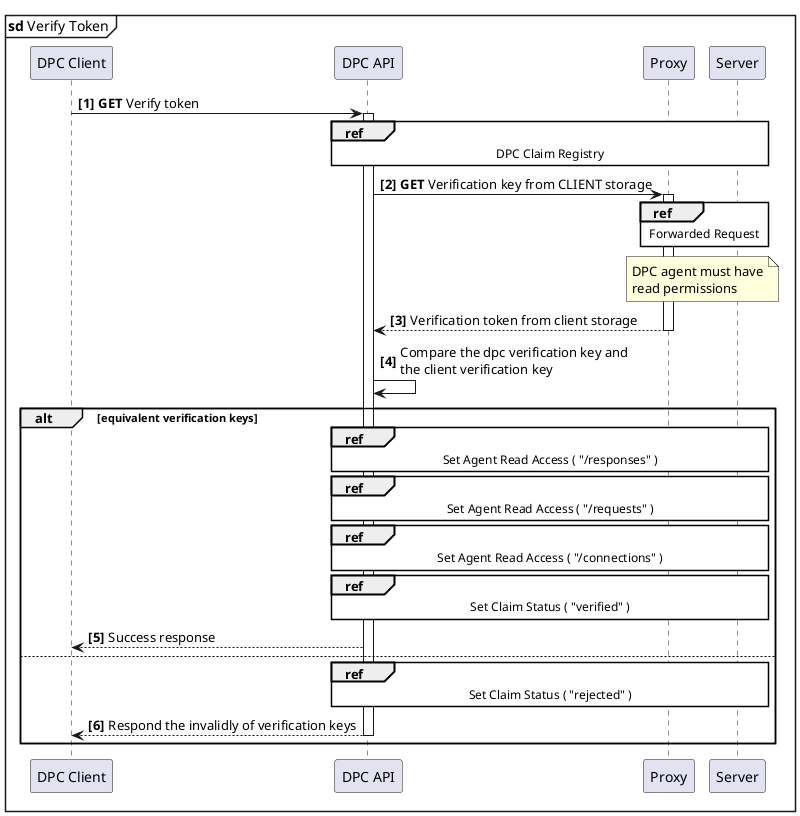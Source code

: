 @startuml
'https://plantuml.com/sequence-diagram

skinparam sequenceReferenceBackgroundColor white

mainframe **sd** Verify Token
autonumber 1 1 "<b>[0]"

participant "DPC Client" as DPC_Client
participant "DPC API" as DPC_API
participant "Proxy" as Proxy
participant "Server" as Server

DPC_Client  ->  DPC_API             ++  : **GET** Verify token
ref over DPC_API,Proxy,Server           : DPC Claim Registry
DPC_API     ->  Proxy               ++  : **GET** Verification key from CLIENT storage
ref over Proxy, Server                  : Forwarded Request
note over Proxy, Server
DPC agent must have
read permissions
end note
DPC_API     <-- Proxy               --  : Verification token from client storage
DPC_API     -> DPC_API                  : Compare the dpc verification key and \nthe client verification key
alt equivalent verification keys
ref over DPC_API,Proxy, Server : Set Agent Read Access ( "/responses" )
ref over DPC_API,Proxy, Server : Set Agent Read Access ( "/requests" )
ref over DPC_API,Proxy, Server : Set Agent Read Access ( "/connections" )
ref over DPC_API,Proxy, Server : Set Claim Status ( "verified" )
DPC_Client  <-- DPC_API                 : Success response
else
||5||
ref over DPC_API,Proxy, Server : Set Claim Status ( "rejected" )
DPC_Client  <-- DPC_API             --  : Respond the invalidly of verification keys
end
@enduml